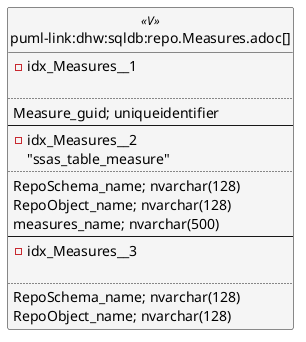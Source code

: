 @startuml
left to right direction
'top to bottom direction
hide circle
'avoide "." issues:
set namespaceSeparator none


skinparam class {
  BackgroundColor White
  BackgroundColor<<FN>> Yellow
  BackgroundColor<<FS>> Yellow
  BackgroundColor<<FT>> LightGray
  BackgroundColor<<IF>> Yellow
  BackgroundColor<<IS>> Yellow
  BackgroundColor<<P>> Aqua
  BackgroundColor<<PC>> Aqua
  BackgroundColor<<SN>> Yellow
  BackgroundColor<<SO>> SlateBlue
  BackgroundColor<<TF>> LightGray
  BackgroundColor<<TR>> Tomato
  BackgroundColor<<U>> White
  BackgroundColor<<V>> WhiteSmoke
  BackgroundColor<<X>> Aqua
  BackgroundColor<<external>> AliceBlue
}


entity "puml-link:dhw:sqldb:repo.Measures.adoc[]" as repo.Measures << V >> {
- idx_Measures__1

..
Measure_guid; uniqueidentifier
--
- idx_Measures__2
"ssas_table_measure"
..
RepoSchema_name; nvarchar(128)
RepoObject_name; nvarchar(128)
measures_name; nvarchar(500)
--
- idx_Measures__3

..
RepoSchema_name; nvarchar(128)
RepoObject_name; nvarchar(128)
}


@enduml

